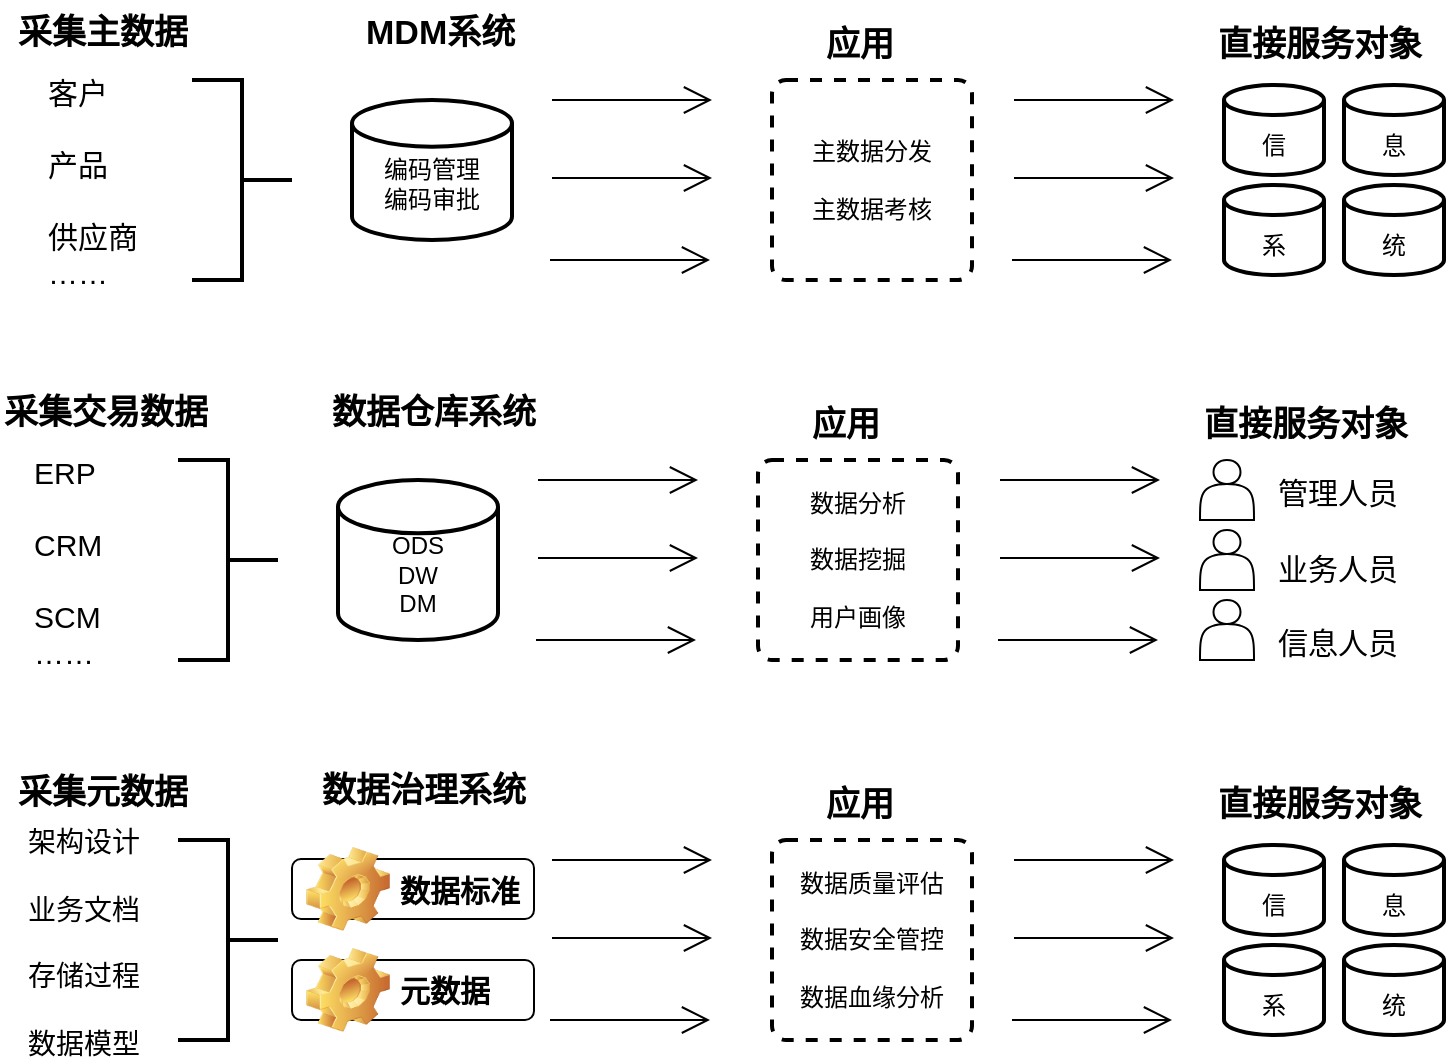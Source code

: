 <mxfile version="10.3.5" type="github"><diagram id="YJT4eeBXhLIPx0sxs8jN" name="第 1 页"><mxGraphModel dx="1394" dy="796" grid="1" gridSize="10" guides="1" tooltips="1" connect="1" arrows="1" fold="1" page="1" pageScale="1" pageWidth="827" pageHeight="1169" math="0" shadow="0"><root><mxCell id="0"/><mxCell id="1" parent="0"/><mxCell id="mBhCgGtgcX61VsBk0CKP-1" value="" style="strokeWidth=2;html=1;shape=mxgraph.flowchart.annotation_2;align=left;rotation=180;" vertex="1" parent="1"><mxGeometry x="149" y="110" width="50" height="100" as="geometry"/></mxCell><mxCell id="mBhCgGtgcX61VsBk0CKP-2" value="&lt;b&gt;&lt;font style=&quot;font-size: 17px&quot;&gt;采集主数据&lt;/font&gt;&lt;/b&gt;" style="text;html=1;resizable=0;points=[];autosize=1;align=left;verticalAlign=top;spacingTop=-4;" vertex="1" parent="1"><mxGeometry x="60" y="74" width="100" height="20" as="geometry"/></mxCell><mxCell id="mBhCgGtgcX61VsBk0CKP-3" value="&lt;font style=&quot;font-size: 15px&quot;&gt;客户&lt;br&gt;&lt;br&gt;产品&lt;br&gt;&lt;br&gt;供应商&lt;br&gt;……&lt;br&gt;&lt;/font&gt;&lt;br&gt;" style="text;html=1;resizable=0;points=[];autosize=1;align=left;verticalAlign=top;spacingTop=-4;" vertex="1" parent="1"><mxGeometry x="75" y="105" width="60" height="110" as="geometry"/></mxCell><mxCell id="mBhCgGtgcX61VsBk0CKP-4" value="&lt;br&gt;编码管理&lt;br&gt;编码审批&lt;br&gt;" style="strokeWidth=2;html=1;shape=mxgraph.flowchart.database;whiteSpace=wrap;" vertex="1" parent="1"><mxGeometry x="229" y="120" width="80" height="70" as="geometry"/></mxCell><mxCell id="mBhCgGtgcX61VsBk0CKP-5" value="&lt;b&gt;&lt;font style=&quot;font-size: 17px&quot;&gt;MDM系统&lt;/font&gt;&lt;/b&gt;" style="text;html=1;" vertex="1" parent="1"><mxGeometry x="234" y="70" width="90" height="30" as="geometry"/></mxCell><mxCell id="mBhCgGtgcX61VsBk0CKP-7" value="" style="endArrow=open;endFill=1;endSize=12;html=1;" edge="1" parent="1"><mxGeometry width="160" relative="1" as="geometry"><mxPoint x="329" y="120" as="sourcePoint"/><mxPoint x="409" y="120" as="targetPoint"/></mxGeometry></mxCell><mxCell id="mBhCgGtgcX61VsBk0CKP-8" value="" style="endArrow=open;endFill=1;endSize=12;html=1;" edge="1" parent="1"><mxGeometry width="160" relative="1" as="geometry"><mxPoint x="329" y="159" as="sourcePoint"/><mxPoint x="409" y="159" as="targetPoint"/></mxGeometry></mxCell><mxCell id="mBhCgGtgcX61VsBk0CKP-9" value="" style="endArrow=open;endFill=1;endSize=12;html=1;" edge="1" parent="1"><mxGeometry width="160" relative="1" as="geometry"><mxPoint x="328" y="200" as="sourcePoint"/><mxPoint x="408" y="200" as="targetPoint"/></mxGeometry></mxCell><mxCell id="mBhCgGtgcX61VsBk0CKP-10" value="主数据分发&lt;br&gt;&lt;br&gt;主数据考核&lt;br&gt;" style="rounded=1;whiteSpace=wrap;html=1;absoluteArcSize=1;arcSize=14;strokeWidth=2;dashed=1;" vertex="1" parent="1"><mxGeometry x="439" y="110" width="100" height="100" as="geometry"/></mxCell><mxCell id="mBhCgGtgcX61VsBk0CKP-11" value="&lt;b&gt;&lt;font style=&quot;font-size: 17px&quot;&gt;应用&lt;/font&gt;&lt;/b&gt;" style="text;html=1;resizable=0;points=[];autosize=1;align=left;verticalAlign=top;spacingTop=-4;" vertex="1" parent="1"><mxGeometry x="464" y="80" width="50" height="20" as="geometry"/></mxCell><mxCell id="mBhCgGtgcX61VsBk0CKP-12" value="" style="endArrow=open;endFill=1;endSize=12;html=1;" edge="1" parent="1"><mxGeometry width="160" relative="1" as="geometry"><mxPoint x="560" y="120" as="sourcePoint"/><mxPoint x="640" y="120" as="targetPoint"/></mxGeometry></mxCell><mxCell id="mBhCgGtgcX61VsBk0CKP-13" value="" style="endArrow=open;endFill=1;endSize=12;html=1;" edge="1" parent="1"><mxGeometry width="160" relative="1" as="geometry"><mxPoint x="560" y="159" as="sourcePoint"/><mxPoint x="640" y="159" as="targetPoint"/></mxGeometry></mxCell><mxCell id="mBhCgGtgcX61VsBk0CKP-14" value="" style="endArrow=open;endFill=1;endSize=12;html=1;" edge="1" parent="1"><mxGeometry width="160" relative="1" as="geometry"><mxPoint x="559" y="200" as="sourcePoint"/><mxPoint x="639" y="200" as="targetPoint"/></mxGeometry></mxCell><mxCell id="mBhCgGtgcX61VsBk0CKP-16" value="&lt;br&gt;息" style="strokeWidth=2;html=1;shape=mxgraph.flowchart.database;whiteSpace=wrap;" vertex="1" parent="1"><mxGeometry x="725" y="112.5" width="50" height="45" as="geometry"/></mxCell><mxCell id="mBhCgGtgcX61VsBk0CKP-17" value="&lt;br&gt;信" style="strokeWidth=2;html=1;shape=mxgraph.flowchart.database;whiteSpace=wrap;" vertex="1" parent="1"><mxGeometry x="665" y="112.5" width="50" height="45" as="geometry"/></mxCell><mxCell id="mBhCgGtgcX61VsBk0CKP-19" value="&lt;br&gt;统" style="strokeWidth=2;html=1;shape=mxgraph.flowchart.database;whiteSpace=wrap;" vertex="1" parent="1"><mxGeometry x="725" y="162.5" width="50" height="45" as="geometry"/></mxCell><mxCell id="mBhCgGtgcX61VsBk0CKP-20" value="&lt;br&gt;系" style="strokeWidth=2;html=1;shape=mxgraph.flowchart.database;whiteSpace=wrap;" vertex="1" parent="1"><mxGeometry x="665" y="162.5" width="50" height="45" as="geometry"/></mxCell><mxCell id="mBhCgGtgcX61VsBk0CKP-22" value="&lt;b&gt;&lt;font style=&quot;font-size: 17px&quot;&gt;直接服务对象&lt;/font&gt;&lt;/b&gt;" style="text;html=1;resizable=0;points=[];autosize=1;align=left;verticalAlign=top;spacingTop=-4;" vertex="1" parent="1"><mxGeometry x="660" y="80" width="120" height="20" as="geometry"/></mxCell><mxCell id="mBhCgGtgcX61VsBk0CKP-26" value="" style="strokeWidth=2;html=1;shape=mxgraph.flowchart.annotation_2;align=left;rotation=180;" vertex="1" parent="1"><mxGeometry x="142" y="300" width="50" height="100" as="geometry"/></mxCell><mxCell id="mBhCgGtgcX61VsBk0CKP-27" value="&lt;b&gt;&lt;font style=&quot;font-size: 17px&quot;&gt;采集交易数据&lt;/font&gt;&lt;/b&gt;" style="text;html=1;resizable=0;points=[];autosize=1;align=left;verticalAlign=top;spacingTop=-4;" vertex="1" parent="1"><mxGeometry x="53" y="264" width="120" height="20" as="geometry"/></mxCell><mxCell id="mBhCgGtgcX61VsBk0CKP-28" value="&lt;font style=&quot;font-size: 15px&quot;&gt;ERP&lt;br&gt;&lt;br&gt;CRM&lt;br&gt;&lt;br&gt;SCM&lt;br&gt;……&lt;br&gt;&lt;/font&gt;&lt;br&gt;" style="text;html=1;resizable=0;points=[];autosize=1;align=left;verticalAlign=top;spacingTop=-4;" vertex="1" parent="1"><mxGeometry x="68" y="295" width="50" height="110" as="geometry"/></mxCell><mxCell id="mBhCgGtgcX61VsBk0CKP-29" value="&lt;br&gt;ODS&lt;br&gt;DW&lt;br&gt;DM&lt;br&gt;" style="strokeWidth=2;html=1;shape=mxgraph.flowchart.database;whiteSpace=wrap;" vertex="1" parent="1"><mxGeometry x="222" y="310" width="80" height="80" as="geometry"/></mxCell><mxCell id="mBhCgGtgcX61VsBk0CKP-30" value="&lt;b&gt;&lt;font style=&quot;font-size: 17px&quot;&gt;数据仓库系统&lt;/font&gt;&lt;/b&gt;" style="text;html=1;" vertex="1" parent="1"><mxGeometry x="217" y="260" width="90" height="30" as="geometry"/></mxCell><mxCell id="mBhCgGtgcX61VsBk0CKP-31" value="" style="endArrow=open;endFill=1;endSize=12;html=1;" edge="1" parent="1"><mxGeometry width="160" relative="1" as="geometry"><mxPoint x="322" y="310" as="sourcePoint"/><mxPoint x="402" y="310" as="targetPoint"/></mxGeometry></mxCell><mxCell id="mBhCgGtgcX61VsBk0CKP-32" value="" style="endArrow=open;endFill=1;endSize=12;html=1;" edge="1" parent="1"><mxGeometry width="160" relative="1" as="geometry"><mxPoint x="322" y="349" as="sourcePoint"/><mxPoint x="402" y="349" as="targetPoint"/></mxGeometry></mxCell><mxCell id="mBhCgGtgcX61VsBk0CKP-33" value="" style="endArrow=open;endFill=1;endSize=12;html=1;" edge="1" parent="1"><mxGeometry width="160" relative="1" as="geometry"><mxPoint x="321" y="390" as="sourcePoint"/><mxPoint x="401" y="390" as="targetPoint"/></mxGeometry></mxCell><mxCell id="mBhCgGtgcX61VsBk0CKP-34" value="数据分析&lt;br&gt;&lt;br&gt;数据挖掘&lt;br&gt;&lt;br&gt;用户画像&lt;br&gt;" style="rounded=1;whiteSpace=wrap;html=1;absoluteArcSize=1;arcSize=14;strokeWidth=2;dashed=1;" vertex="1" parent="1"><mxGeometry x="432" y="300" width="100" height="100" as="geometry"/></mxCell><mxCell id="mBhCgGtgcX61VsBk0CKP-35" value="&lt;b&gt;&lt;font style=&quot;font-size: 17px&quot;&gt;应用&lt;/font&gt;&lt;/b&gt;" style="text;html=1;resizable=0;points=[];autosize=1;align=left;verticalAlign=top;spacingTop=-4;" vertex="1" parent="1"><mxGeometry x="457" y="270" width="50" height="20" as="geometry"/></mxCell><mxCell id="mBhCgGtgcX61VsBk0CKP-36" value="" style="endArrow=open;endFill=1;endSize=12;html=1;" edge="1" parent="1"><mxGeometry width="160" relative="1" as="geometry"><mxPoint x="553" y="310" as="sourcePoint"/><mxPoint x="633" y="310" as="targetPoint"/></mxGeometry></mxCell><mxCell id="mBhCgGtgcX61VsBk0CKP-37" value="" style="endArrow=open;endFill=1;endSize=12;html=1;" edge="1" parent="1"><mxGeometry width="160" relative="1" as="geometry"><mxPoint x="553" y="349" as="sourcePoint"/><mxPoint x="633" y="349" as="targetPoint"/></mxGeometry></mxCell><mxCell id="mBhCgGtgcX61VsBk0CKP-38" value="" style="endArrow=open;endFill=1;endSize=12;html=1;" edge="1" parent="1"><mxGeometry width="160" relative="1" as="geometry"><mxPoint x="552" y="390" as="sourcePoint"/><mxPoint x="632" y="390" as="targetPoint"/></mxGeometry></mxCell><mxCell id="mBhCgGtgcX61VsBk0CKP-43" value="&lt;b&gt;&lt;font style=&quot;font-size: 17px&quot;&gt;直接服务对象&lt;/font&gt;&lt;/b&gt;" style="text;html=1;resizable=0;points=[];autosize=1;align=left;verticalAlign=top;spacingTop=-4;" vertex="1" parent="1"><mxGeometry x="653" y="270" width="120" height="20" as="geometry"/></mxCell><mxCell id="mBhCgGtgcX61VsBk0CKP-44" value="" style="shape=actor;whiteSpace=wrap;html=1;fontFamily=Tahoma;fontSize=15;" vertex="1" parent="1"><mxGeometry x="653" y="300" width="27" height="30" as="geometry"/></mxCell><mxCell id="mBhCgGtgcX61VsBk0CKP-45" value="" style="shape=actor;whiteSpace=wrap;html=1;fontFamily=Tahoma;fontSize=15;" vertex="1" parent="1"><mxGeometry x="653" y="335" width="27" height="30" as="geometry"/></mxCell><mxCell id="mBhCgGtgcX61VsBk0CKP-46" value="" style="shape=actor;whiteSpace=wrap;html=1;fontFamily=Tahoma;fontSize=15;" vertex="1" parent="1"><mxGeometry x="653" y="370" width="27" height="30" as="geometry"/></mxCell><mxCell id="mBhCgGtgcX61VsBk0CKP-50" value="管理人员" style="text;html=1;resizable=0;points=[];autosize=1;align=left;verticalAlign=top;spacingTop=-4;fontSize=15;fontFamily=Tahoma;" vertex="1" parent="1"><mxGeometry x="690" y="305" width="80" height="20" as="geometry"/></mxCell><mxCell id="mBhCgGtgcX61VsBk0CKP-51" value="业务人员" style="text;html=1;resizable=0;points=[];autosize=1;align=left;verticalAlign=top;spacingTop=-4;fontSize=15;fontFamily=Tahoma;" vertex="1" parent="1"><mxGeometry x="690" y="342.5" width="80" height="20" as="geometry"/></mxCell><mxCell id="mBhCgGtgcX61VsBk0CKP-52" value="信息人员" style="text;html=1;resizable=0;points=[];autosize=1;align=left;verticalAlign=top;spacingTop=-4;fontSize=15;fontFamily=Tahoma;" vertex="1" parent="1"><mxGeometry x="690" y="380" width="80" height="20" as="geometry"/></mxCell><mxCell id="mBhCgGtgcX61VsBk0CKP-53" value="" style="strokeWidth=2;html=1;shape=mxgraph.flowchart.annotation_2;align=left;rotation=180;" vertex="1" parent="1"><mxGeometry x="142" y="490" width="50" height="100" as="geometry"/></mxCell><mxCell id="mBhCgGtgcX61VsBk0CKP-54" value="&lt;b&gt;&lt;font style=&quot;font-size: 17px&quot;&gt;采集元数据&lt;/font&gt;&lt;/b&gt;" style="text;html=1;resizable=0;points=[];autosize=1;align=left;verticalAlign=top;spacingTop=-4;" vertex="1" parent="1"><mxGeometry x="60" y="454" width="100" height="20" as="geometry"/></mxCell><mxCell id="mBhCgGtgcX61VsBk0CKP-55" value="&lt;font style=&quot;font-size: 14px&quot;&gt;&lt;font style=&quot;font-size: 14px&quot;&gt;架构设计&lt;br&gt;&lt;br&gt;业务文档&lt;br&gt;&lt;br&gt;存储过程&lt;br&gt;&lt;/font&gt;&lt;br&gt;数据模型&lt;/font&gt;&lt;br&gt;" style="text;html=1;resizable=0;points=[];autosize=1;align=left;verticalAlign=top;spacingTop=-4;" vertex="1" parent="1"><mxGeometry x="65" y="480" width="70" height="110" as="geometry"/></mxCell><mxCell id="mBhCgGtgcX61VsBk0CKP-57" value="&lt;b&gt;&lt;font style=&quot;font-size: 17px&quot;&gt;数据治理系统&lt;/font&gt;&lt;/b&gt;" style="text;html=1;" vertex="1" parent="1"><mxGeometry x="212" y="449" width="90" height="30" as="geometry"/></mxCell><mxCell id="mBhCgGtgcX61VsBk0CKP-58" value="" style="endArrow=open;endFill=1;endSize=12;html=1;" edge="1" parent="1"><mxGeometry width="160" relative="1" as="geometry"><mxPoint x="329" y="500" as="sourcePoint"/><mxPoint x="409" y="500" as="targetPoint"/></mxGeometry></mxCell><mxCell id="mBhCgGtgcX61VsBk0CKP-59" value="" style="endArrow=open;endFill=1;endSize=12;html=1;" edge="1" parent="1"><mxGeometry width="160" relative="1" as="geometry"><mxPoint x="329" y="539" as="sourcePoint"/><mxPoint x="409" y="539" as="targetPoint"/></mxGeometry></mxCell><mxCell id="mBhCgGtgcX61VsBk0CKP-60" value="" style="endArrow=open;endFill=1;endSize=12;html=1;" edge="1" parent="1"><mxGeometry width="160" relative="1" as="geometry"><mxPoint x="328" y="580" as="sourcePoint"/><mxPoint x="408" y="580" as="targetPoint"/></mxGeometry></mxCell><mxCell id="mBhCgGtgcX61VsBk0CKP-61" value="数据质量评估&lt;br&gt;&lt;br&gt;数据安全管控&lt;br&gt;&lt;br&gt;数据血缘分析&lt;br&gt;" style="rounded=1;whiteSpace=wrap;html=1;absoluteArcSize=1;arcSize=14;strokeWidth=2;dashed=1;" vertex="1" parent="1"><mxGeometry x="439" y="490" width="100" height="100" as="geometry"/></mxCell><mxCell id="mBhCgGtgcX61VsBk0CKP-62" value="&lt;b&gt;&lt;font style=&quot;font-size: 17px&quot;&gt;应用&lt;/font&gt;&lt;/b&gt;" style="text;html=1;resizable=0;points=[];autosize=1;align=left;verticalAlign=top;spacingTop=-4;" vertex="1" parent="1"><mxGeometry x="464" y="460" width="50" height="20" as="geometry"/></mxCell><mxCell id="mBhCgGtgcX61VsBk0CKP-63" value="" style="endArrow=open;endFill=1;endSize=12;html=1;" edge="1" parent="1"><mxGeometry width="160" relative="1" as="geometry"><mxPoint x="560" y="500" as="sourcePoint"/><mxPoint x="640" y="500" as="targetPoint"/></mxGeometry></mxCell><mxCell id="mBhCgGtgcX61VsBk0CKP-64" value="" style="endArrow=open;endFill=1;endSize=12;html=1;" edge="1" parent="1"><mxGeometry width="160" relative="1" as="geometry"><mxPoint x="560" y="539" as="sourcePoint"/><mxPoint x="640" y="539" as="targetPoint"/></mxGeometry></mxCell><mxCell id="mBhCgGtgcX61VsBk0CKP-65" value="" style="endArrow=open;endFill=1;endSize=12;html=1;" edge="1" parent="1"><mxGeometry width="160" relative="1" as="geometry"><mxPoint x="559" y="580" as="sourcePoint"/><mxPoint x="639" y="580" as="targetPoint"/></mxGeometry></mxCell><mxCell id="mBhCgGtgcX61VsBk0CKP-66" value="&lt;br&gt;息" style="strokeWidth=2;html=1;shape=mxgraph.flowchart.database;whiteSpace=wrap;" vertex="1" parent="1"><mxGeometry x="725" y="492.5" width="50" height="45" as="geometry"/></mxCell><mxCell id="mBhCgGtgcX61VsBk0CKP-67" value="&lt;br&gt;信" style="strokeWidth=2;html=1;shape=mxgraph.flowchart.database;whiteSpace=wrap;" vertex="1" parent="1"><mxGeometry x="665" y="492.5" width="50" height="45" as="geometry"/></mxCell><mxCell id="mBhCgGtgcX61VsBk0CKP-68" value="&lt;br&gt;统" style="strokeWidth=2;html=1;shape=mxgraph.flowchart.database;whiteSpace=wrap;" vertex="1" parent="1"><mxGeometry x="725" y="542.5" width="50" height="45" as="geometry"/></mxCell><mxCell id="mBhCgGtgcX61VsBk0CKP-69" value="&lt;br&gt;系" style="strokeWidth=2;html=1;shape=mxgraph.flowchart.database;whiteSpace=wrap;" vertex="1" parent="1"><mxGeometry x="665" y="542.5" width="50" height="45" as="geometry"/></mxCell><mxCell id="mBhCgGtgcX61VsBk0CKP-70" value="&lt;b&gt;&lt;font style=&quot;font-size: 17px&quot;&gt;直接服务对象&lt;/font&gt;&lt;/b&gt;" style="text;html=1;resizable=0;points=[];autosize=1;align=left;verticalAlign=top;spacingTop=-4;" vertex="1" parent="1"><mxGeometry x="660" y="460" width="120" height="20" as="geometry"/></mxCell><mxCell id="mBhCgGtgcX61VsBk0CKP-85" value="数据标准" style="label;whiteSpace=wrap;html=1;image=img/clipart/Gear_128x128.png;fontFamily=Tahoma;fontSize=15;" vertex="1" parent="1"><mxGeometry x="199" y="499.5" width="121" height="30" as="geometry"/></mxCell><mxCell id="mBhCgGtgcX61VsBk0CKP-88" value="元数据" style="label;whiteSpace=wrap;html=1;image=img/clipart/Gear_128x128.png;fontFamily=Tahoma;fontSize=15;" vertex="1" parent="1"><mxGeometry x="199" y="550" width="121" height="30" as="geometry"/></mxCell></root></mxGraphModel></diagram></mxfile>